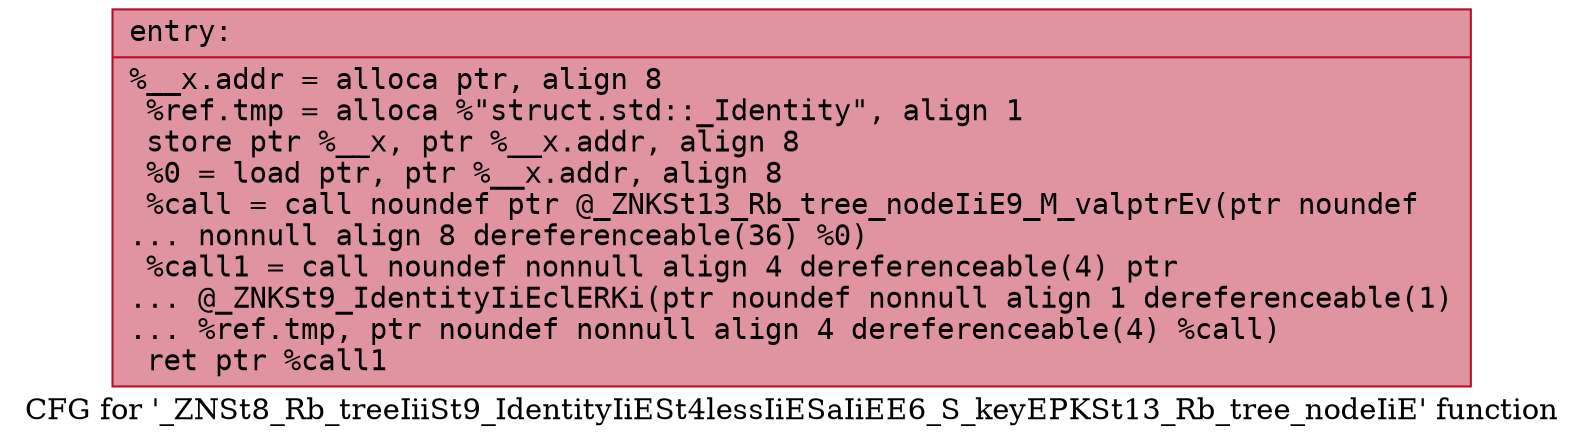 digraph "CFG for '_ZNSt8_Rb_treeIiiSt9_IdentityIiESt4lessIiESaIiEE6_S_keyEPKSt13_Rb_tree_nodeIiE' function" {
	label="CFG for '_ZNSt8_Rb_treeIiiSt9_IdentityIiESt4lessIiESaIiEE6_S_keyEPKSt13_Rb_tree_nodeIiE' function";

	Node0x55aea92ae8b0 [shape=record,color="#b70d28ff", style=filled, fillcolor="#b70d2870" fontname="Courier",label="{entry:\l|  %__x.addr = alloca ptr, align 8\l  %ref.tmp = alloca %\"struct.std::_Identity\", align 1\l  store ptr %__x, ptr %__x.addr, align 8\l  %0 = load ptr, ptr %__x.addr, align 8\l  %call = call noundef ptr @_ZNKSt13_Rb_tree_nodeIiE9_M_valptrEv(ptr noundef\l... nonnull align 8 dereferenceable(36) %0)\l  %call1 = call noundef nonnull align 4 dereferenceable(4) ptr\l... @_ZNKSt9_IdentityIiEclERKi(ptr noundef nonnull align 1 dereferenceable(1)\l... %ref.tmp, ptr noundef nonnull align 4 dereferenceable(4) %call)\l  ret ptr %call1\l}"];
}
